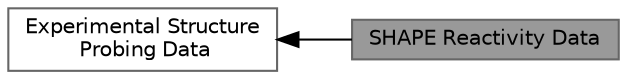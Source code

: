 digraph "SHAPE Reactivity Data"
{
 // INTERACTIVE_SVG=YES
 // LATEX_PDF_SIZE
  bgcolor="transparent";
  edge [fontname=Helvetica,fontsize=10,labelfontname=Helvetica,labelfontsize=10];
  node [fontname=Helvetica,fontsize=10,shape=box,height=0.2,width=0.4];
  rankdir=LR;
  Node1 [label="SHAPE Reactivity Data",height=0.2,width=0.4,color="gray40", fillcolor="grey60", style="filled", fontcolor="black",tooltip="Incorporate SHAPE reactivity structure probing data into the folding recursions by means of soft cons..."];
  Node2 [label="Experimental Structure\l Probing Data",height=0.2,width=0.4,color="grey40", fillcolor="white", style="filled",URL="$group__probing__data.html",tooltip="Include Experimental Structure Probing Data to Guide Structure Predictions."];
  Node2->Node1 [shape=plaintext, dir="back", style="solid"];
}
